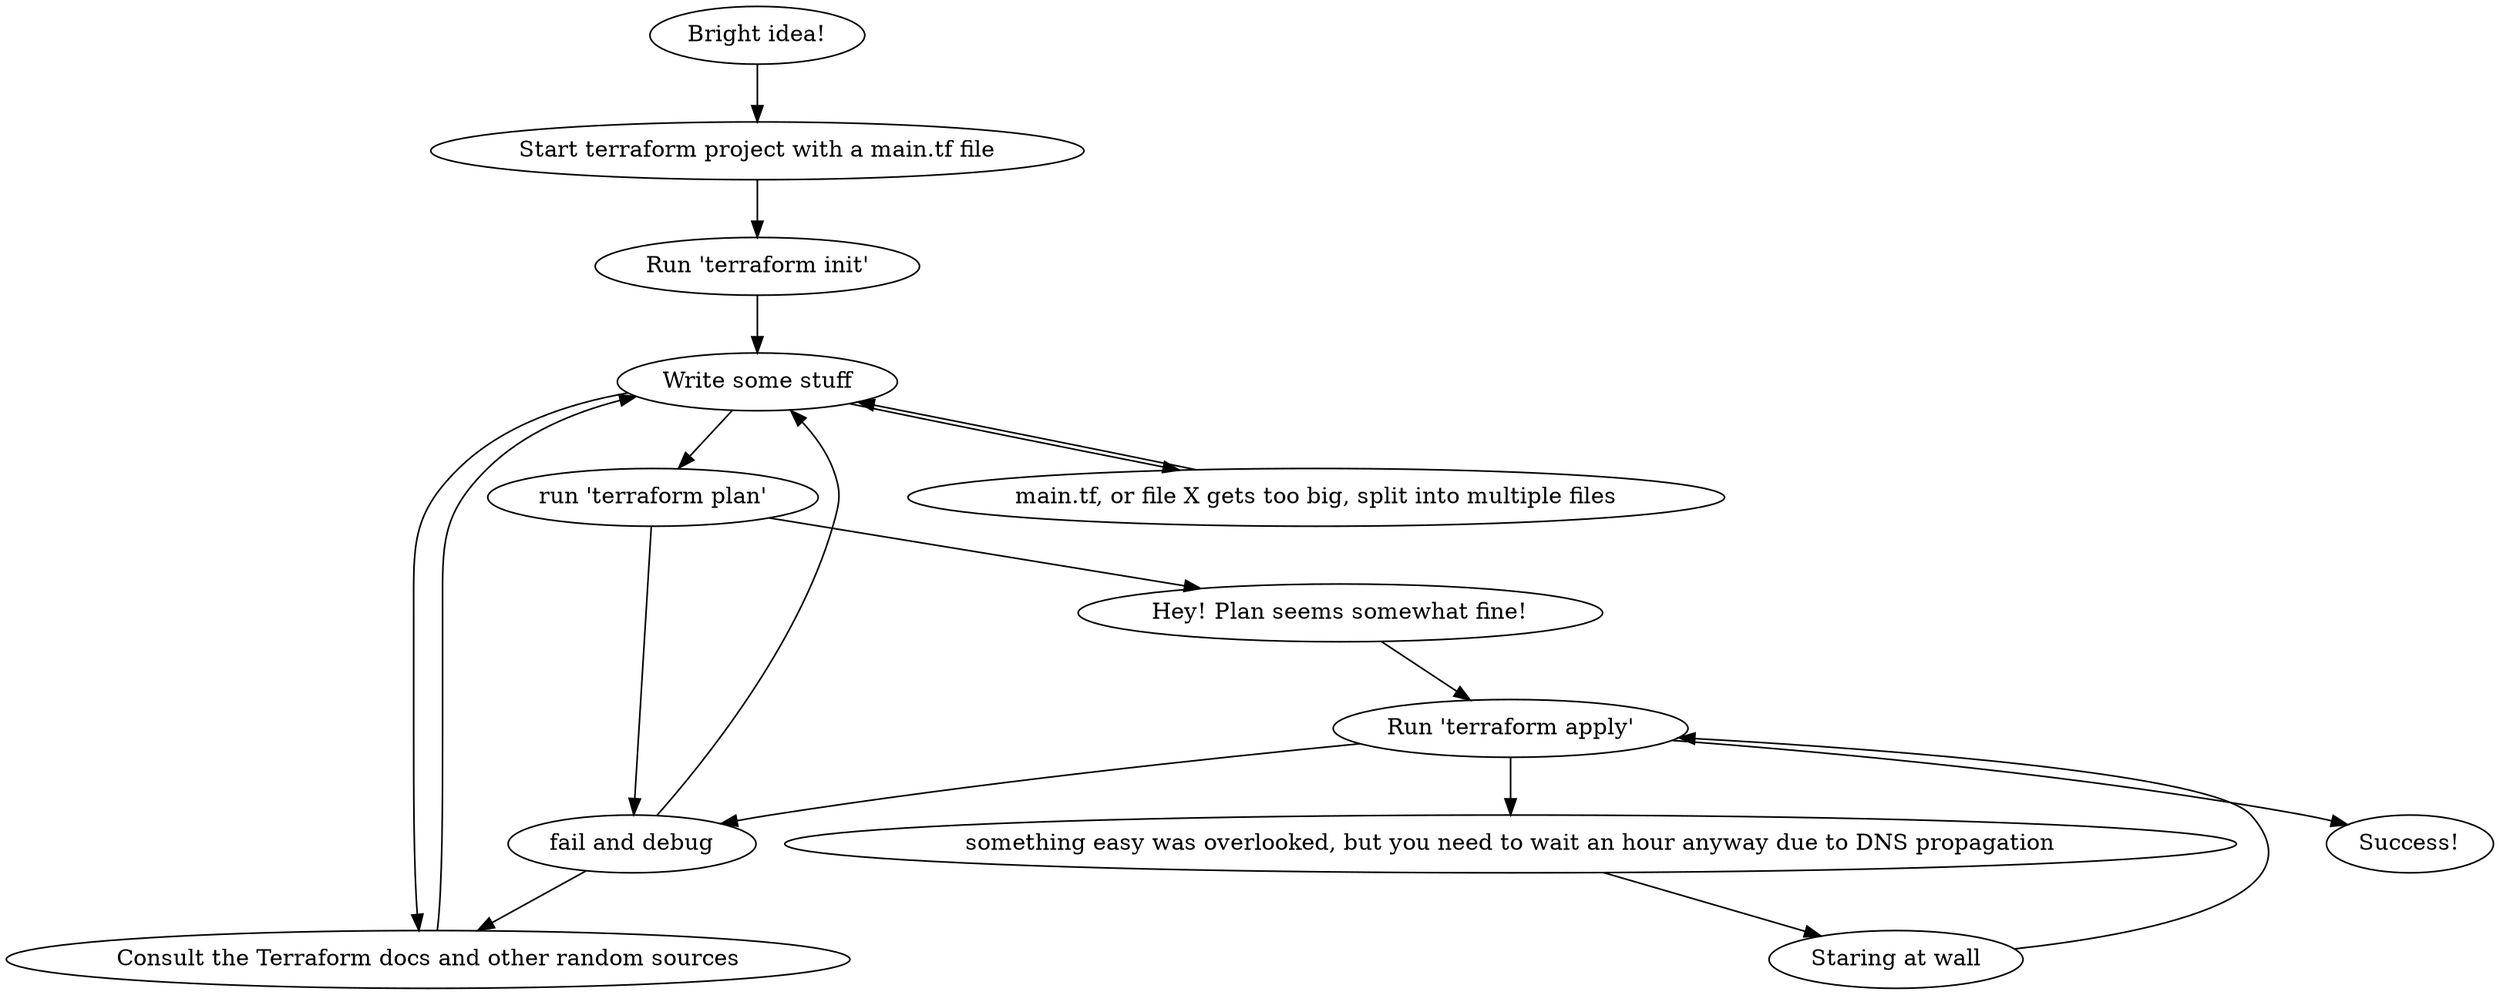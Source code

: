digraph terraform {
    graph [compound=true];

    "Bright idea!" -> "Start terraform project with a main.tf file" -> "Run 'terraform init'" -> "Write some stuff" -> "Consult the Terraform docs and other random sources" -> "Write some stuff" -> "run 'terraform plan'" -> "fail and debug" -> "Write some stuff"
    "Write some stuff" -> "main.tf, or file X gets too big, split into multiple files" -> "Write some stuff"
    "fail and debug" -> "Consult the Terraform docs and other random sources"
    "run 'terraform plan'" -> "Hey! Plan seems somewhat fine!" -> "Run 'terraform apply'" -> "fail and debug" 
    "Run 'terraform apply'" -> "something easy was overlooked, but you need to wait an hour anyway due to DNS propagation" -> "Staring at wall" -> "Run 'terraform apply'"
    "Run 'terraform apply'" -> "Success!" 

}
